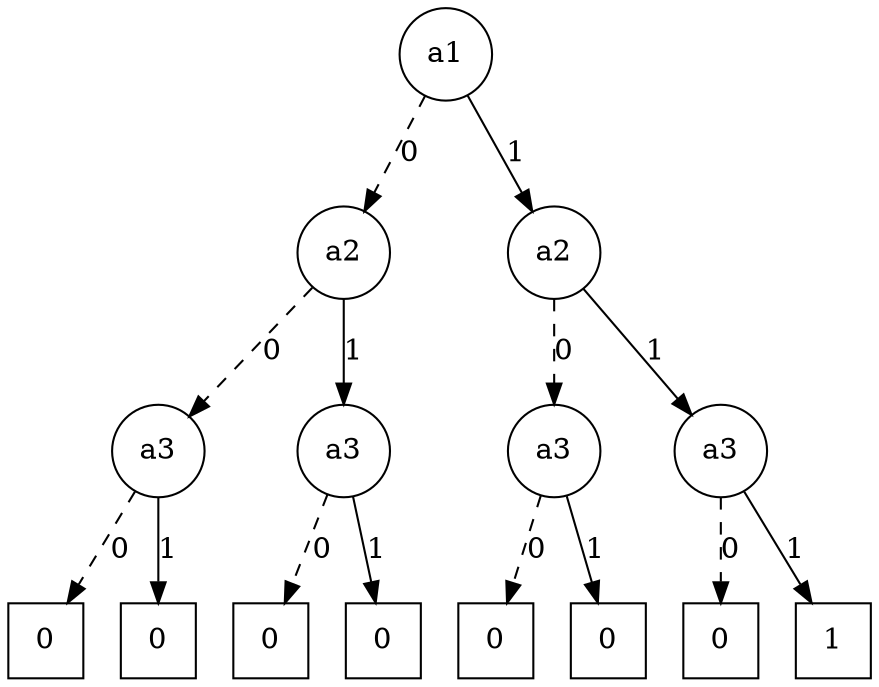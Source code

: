 /* Exhibit the boolean function a1 & a2 & a3 */
digraph G {
ordering=out
{rank=same
a1 [shape=circle]
}
{rank=same
a2_1 [shape=circle,label=a2]
a2_2 [shape=circle,label=a2]
}
{rank=same
a3_11 [shape=circle,label=a3]
a3_12 [shape=circle,label=a3]
a3_21 [shape=circle,label=a3]
a3_22 [shape=circle,label=a3]
}
{rank=same
a3_11_0 [shape=square,label=0]
a3_11_1 [shape=square,label=0]
a3_12_0 [shape=square,label=0]
a3_12_1 [shape=square,label=0]
a3_21_0 [shape=square,label=0]
a3_21_1 [shape=square,label=0]
a3_22_0 [shape=square,label=0]
a3_22_1 [shape=square,label=1]
}

a1 -> a2_1 [style=dashed,label=0]
a1 -> a2_2 [label=1]

a2_1 -> a3_11 [style=dashed,label=0]
a2_1 -> a3_12 [label=1]

a2_2 -> a3_21 [style=dashed,label=0]
a2_2 -> a3_22 [label=1]

a3_11 -> a3_11_0 [style=dashed,label=0]
a3_11 -> a3_11_1 [label=1]

a3_12 -> a3_12_0 [style=dashed,label=0]
a3_12 -> a3_12_1 [label=1]

a3_21 -> a3_21_0 [style=dashed,label=0]
a3_21 -> a3_21_1 [label=1]

a3_22 -> a3_22_0 [style=dashed,label=0]
a3_22 -> a3_22_1 [label=1]
}

